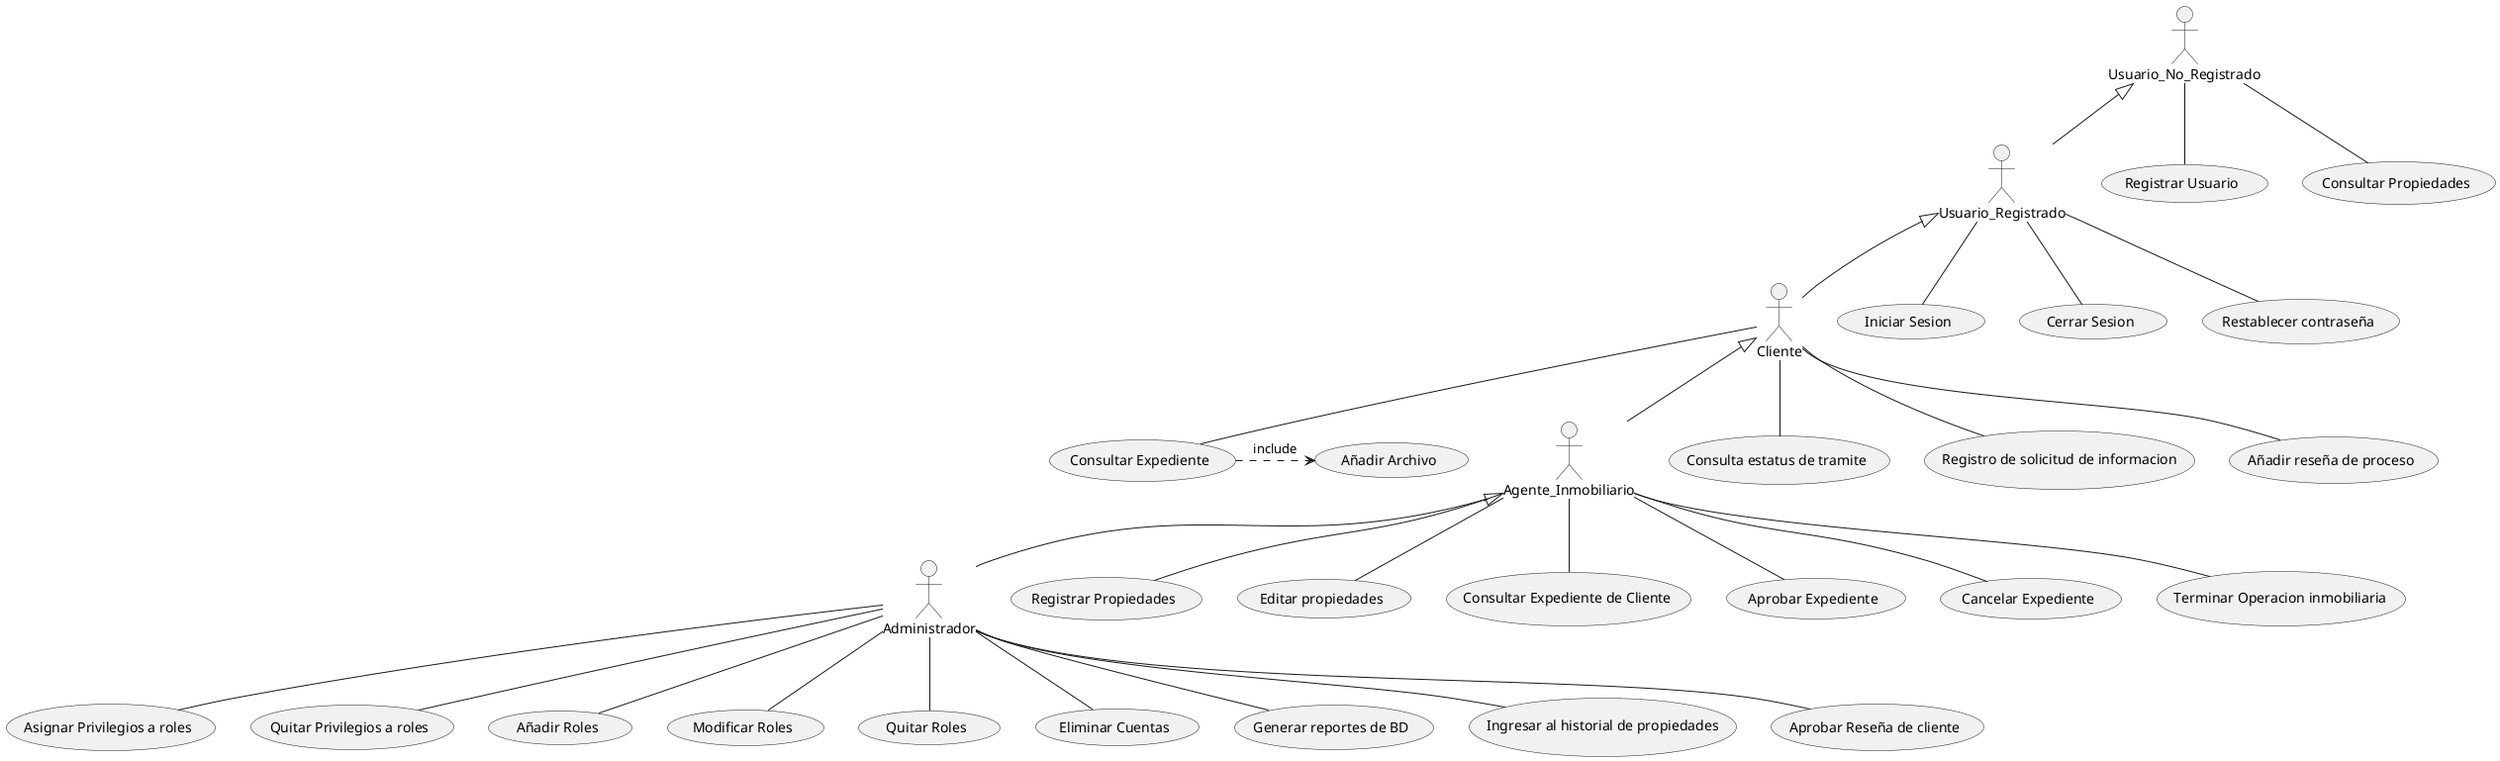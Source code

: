@startuml KIARA

'Direccion de las acciones/Actores
'left to right direction
'Actores del sistema
:Usuario_No_Registrado:
:Usuario_Registrado:
:Cliente:
:Agente_Inmobiliario:
:Administrador:
'Cosas de Usuario no registrado
(Registrar Usuario) as (reg)
(Consultar Propiedades) as (consultprop)
'Cosas de usuario
(Iniciar Sesion) as (init)
(Cerrar Sesion) as (Logout)
(Restablecer contraseña) as (fPassword)
'Cosas de cliente
(Consulta estatus de tramite) as (consultProc)
(Registro de solicitud de informacion) as (solicinfo)
(Añadir Archivo) as (upload_docs)
(Consultar Expediente) as (download_docs)
(Añadir reseña de proceso) as (review)
'Cosas de Agente Inmobiliario
(Registrar Propiedades) as (RegisProp)
(Editar propiedades) as (Editar_propiedades)
'Consideracion de unir en uno solo no?
(Consultar Expediente de Cliente) as (DescexpC)
'Aqui dentro va la notificacion
(Aprobar Expediente) as (AproveExp) 
(Cancelar Expediente) as (RevocExp)
(Terminar Operacion inmobiliaria) as (tOperacion)
'Cosas de Administrador
(Asignar Privilegios a roles) as (SetPrivs)
(Quitar Privilegios a roles)  as (RmPrivs)
(Añadir Roles) as (addRoles)
(Modificar Roles) as (ModRoles)
(Quitar Roles) as (rmRoles)
(Eliminar Cuentas) as (rmAccount)
(Generar reportes de BD) as (BDReport)
(Ingresar al historial de propiedades) as (RegRev)
(Aprobar Reseña de cliente) as (AproveReview)

'Herencias
Usuario_No_Registrado <|-- Usuario_Registrado
Usuario_Registrado <|-- Cliente
Cliente <|-- Agente_Inmobiliario
Agente_Inmobiliario <|-- Administrador
'Acciones de usuario no registrado
Usuario_No_Registrado -- reg
Usuario_No_Registrado -- consultprop
'Acciones de Usuario Registrado
Usuario_Registrado -- init
Usuario_Registrado -- Logout
Usuario_Registrado -- fPassword
'Acciones de Cliente
Cliente -- consultProc 
download_docs .> upload_docs : include
Cliente -- solicinfo
'Cliente -- upload_docs
Cliente -- download_docs
Cliente -- review
'Acciones de Agente Inmobiliario
Agente_Inmobiliario -- RegisProp
Agente_Inmobiliario -- Editar_propiedades
Agente_Inmobiliario -- DescexpC
Agente_Inmobiliario -- AproveExp
Agente_Inmobiliario -- RevocExp
Agente_Inmobiliario -- tOperacion
'Acciones de administrador
Administrador -- RegRev
Administrador -- SetPrivs
Administrador -- RmPrivs
Administrador -- addRoles
Administrador -- rmRoles
Administrador -- rmAccount
Administrador -- BDReport
Administrador -- ModRoles
Administrador -- AproveReview
@enduml
